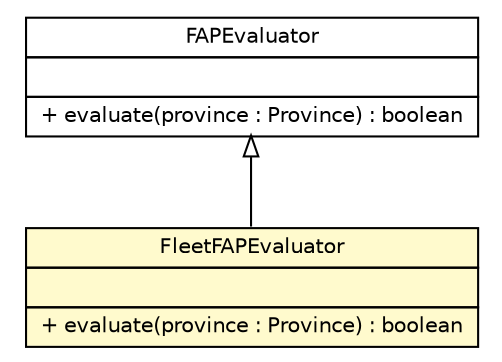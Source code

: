 #!/usr/local/bin/dot
#
# Class diagram 
# Generated by UMLGraph version 5.2 (http://www.umlgraph.org/)
#

digraph G {
	edge [fontname="Helvetica",fontsize=10,labelfontname="Helvetica",labelfontsize=10];
	node [fontname="Helvetica",fontsize=10,shape=plaintext];
	nodesep=0.25;
	ranksep=0.5;
	// dip.world.Path.FAPEvaluator
	c7580 [label=<<table title="dip.world.Path.FAPEvaluator" border="0" cellborder="1" cellspacing="0" cellpadding="2" port="p" href="./Path.FAPEvaluator.html">
		<tr><td><table border="0" cellspacing="0" cellpadding="1">
<tr><td align="center" balign="center"> FAPEvaluator </td></tr>
		</table></td></tr>
		<tr><td><table border="0" cellspacing="0" cellpadding="1">
<tr><td align="left" balign="left">  </td></tr>
		</table></td></tr>
		<tr><td><table border="0" cellspacing="0" cellpadding="1">
<tr><td align="left" balign="left"> + evaluate(province : Province) : boolean </td></tr>
		</table></td></tr>
		</table>>, fontname="Helvetica", fontcolor="black", fontsize=10.0];
	// dip.world.Path.FleetFAPEvaluator
	c7581 [label=<<table title="dip.world.Path.FleetFAPEvaluator" border="0" cellborder="1" cellspacing="0" cellpadding="2" port="p" bgcolor="lemonChiffon" href="./Path.FleetFAPEvaluator.html">
		<tr><td><table border="0" cellspacing="0" cellpadding="1">
<tr><td align="center" balign="center"> FleetFAPEvaluator </td></tr>
		</table></td></tr>
		<tr><td><table border="0" cellspacing="0" cellpadding="1">
<tr><td align="left" balign="left">  </td></tr>
		</table></td></tr>
		<tr><td><table border="0" cellspacing="0" cellpadding="1">
<tr><td align="left" balign="left"> + evaluate(province : Province) : boolean </td></tr>
		</table></td></tr>
		</table>>, fontname="Helvetica", fontcolor="black", fontsize=10.0];
	//dip.world.Path.FleetFAPEvaluator extends dip.world.Path.FAPEvaluator
	c7580:p -> c7581:p [dir=back,arrowtail=empty];
}

